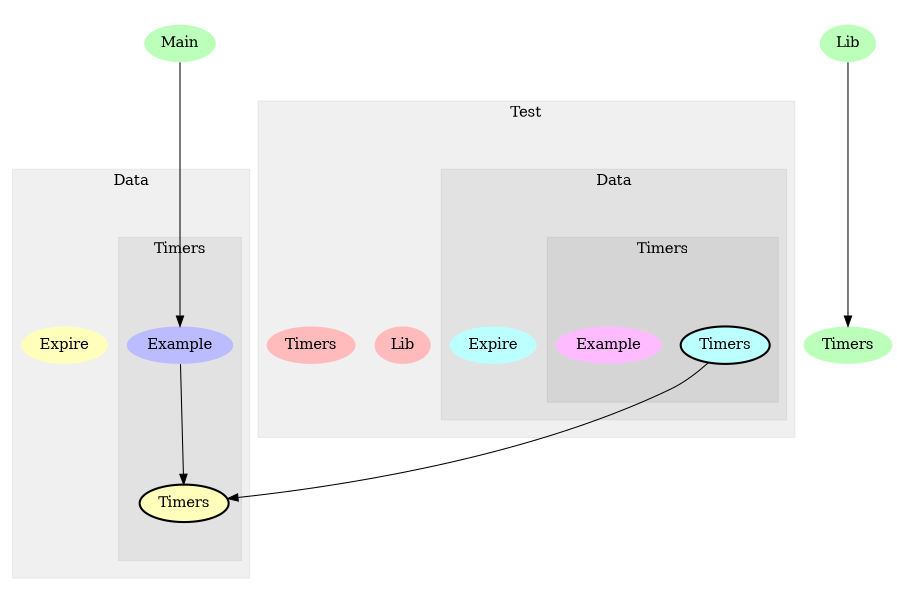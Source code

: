 digraph G {
size="6,4";
ratio="fill";
u0[label="Main",style="filled",fillcolor="#bbffbb",penwidth="0"];
u4[label="Lib",style="filled",fillcolor="#bbffbb",penwidth="0"];
u5[label="Timers",style="filled",fillcolor="#bbffbb",penwidth="0"];
subgraph cluster_0 {
label="Data";
color="#0000000F";
style="filled";
u1[label="Expire",style="filled",fillcolor="#ffffbb",penwidth="0"];
subgraph cluster_1 {
label="Timers";
color="#0000000F";
style="filled";
u3[label="Timers",style="filled,bold",fillcolor="#ffffbb"];
u2[label="Example",style="filled",fillcolor="#bbbbff",penwidth="0"];

}

}
subgraph cluster_2 {
label="Test";
color="#0000000F";
style="filled";
u9[label="Lib",style="filled",fillcolor="#ffbbbb",penwidth="0"];
u10[label="Timers",style="filled",fillcolor="#ffbbbb",penwidth="0"];
subgraph cluster_3 {
label="Data";
color="#0000000F";
style="filled";
u6[label="Expire",style="filled",fillcolor="#bbffff",penwidth="0"];
subgraph cluster_4 {
label="Timers";
color="#0000000F";
style="filled";
u8[label="Timers",style="filled,bold",fillcolor="#bbffff"];
u7[label="Example",style="filled",fillcolor="#ffbbff",penwidth="0"];

}

}

}
u0 -> u2;
u2 -> u3;
u4 -> u5;
u8 -> u3;

}
